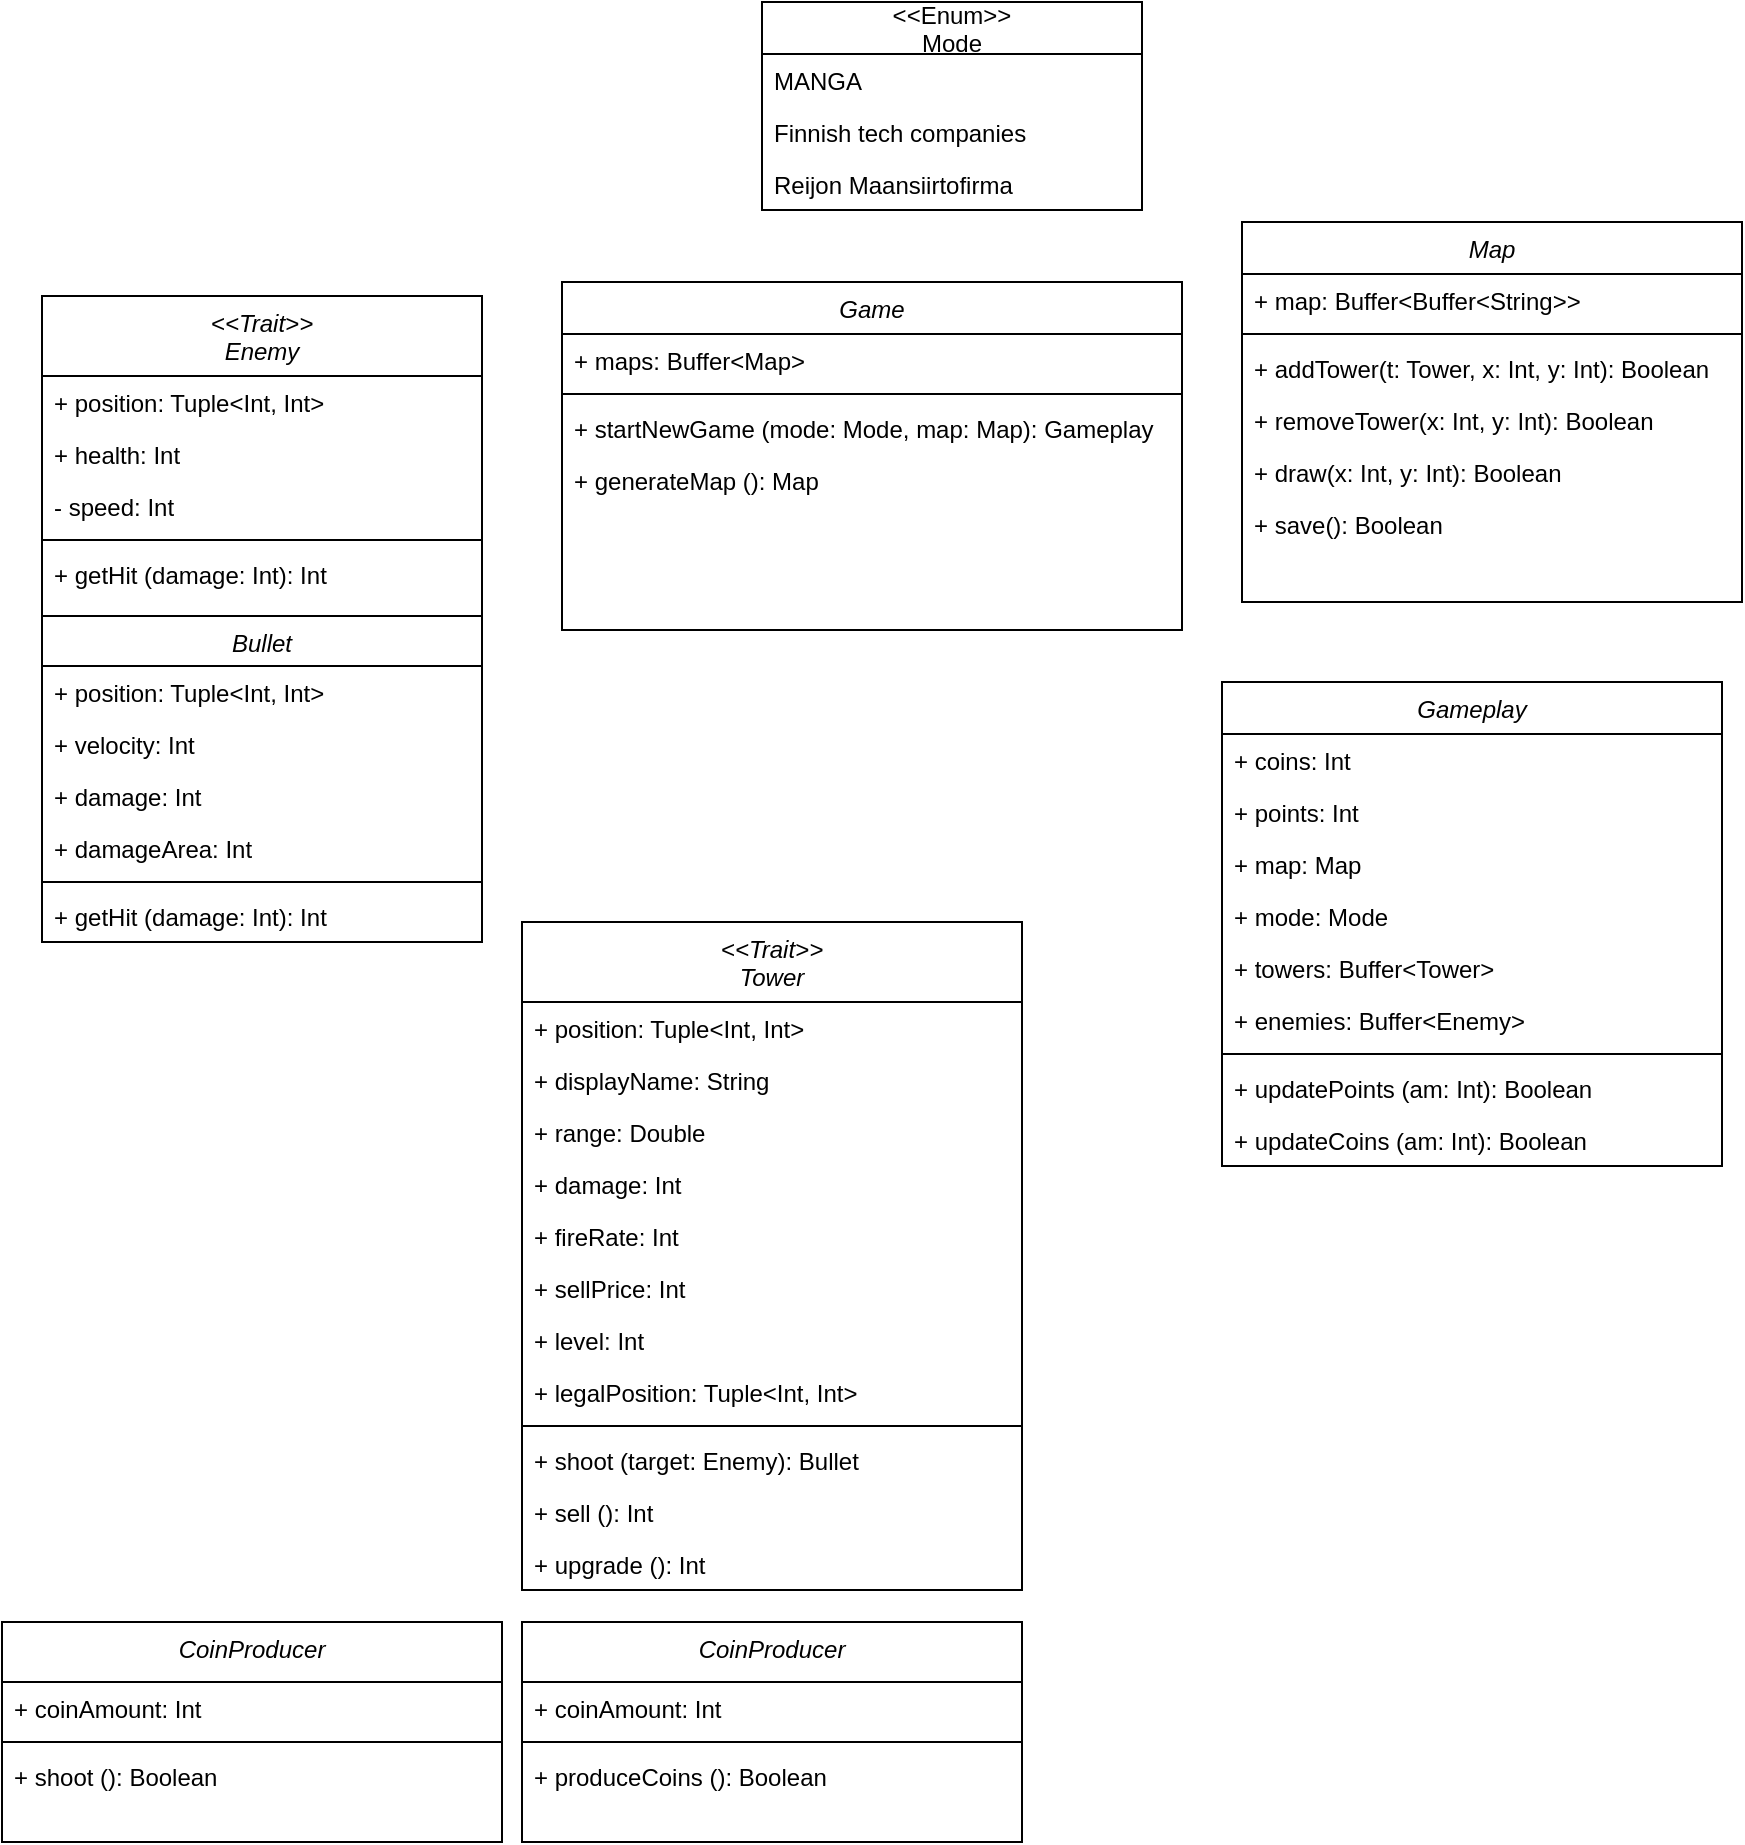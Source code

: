 <mxfile version="20.8.18" type="github">
  <diagram id="C5RBs43oDa-KdzZeNtuy" name="Page-1">
    <mxGraphModel dx="1469" dy="1969" grid="1" gridSize="10" guides="1" tooltips="1" connect="1" arrows="1" fold="1" page="1" pageScale="1" pageWidth="827" pageHeight="1169" math="0" shadow="0">
      <root>
        <mxCell id="WIyWlLk6GJQsqaUBKTNV-0" />
        <mxCell id="WIyWlLk6GJQsqaUBKTNV-1" parent="WIyWlLk6GJQsqaUBKTNV-0" />
        <mxCell id="zkfFHV4jXpPFQw0GAbJ--0" value="Game" style="swimlane;fontStyle=2;align=center;verticalAlign=top;childLayout=stackLayout;horizontal=1;startSize=26;horizontalStack=0;resizeParent=1;resizeLast=0;collapsible=1;marginBottom=0;rounded=0;shadow=0;strokeWidth=1;" parent="WIyWlLk6GJQsqaUBKTNV-1" vertex="1">
          <mxGeometry x="160" y="130" width="310" height="174" as="geometry">
            <mxRectangle x="230" y="140" width="160" height="26" as="alternateBounds" />
          </mxGeometry>
        </mxCell>
        <mxCell id="zkfFHV4jXpPFQw0GAbJ--1" value="+ maps: Buffer&lt;Map&gt;" style="text;align=left;verticalAlign=top;spacingLeft=4;spacingRight=4;overflow=hidden;rotatable=0;points=[[0,0.5],[1,0.5]];portConstraint=eastwest;" parent="zkfFHV4jXpPFQw0GAbJ--0" vertex="1">
          <mxGeometry y="26" width="310" height="26" as="geometry" />
        </mxCell>
        <mxCell id="zkfFHV4jXpPFQw0GAbJ--4" value="" style="line;html=1;strokeWidth=1;align=left;verticalAlign=middle;spacingTop=-1;spacingLeft=3;spacingRight=3;rotatable=0;labelPosition=right;points=[];portConstraint=eastwest;" parent="zkfFHV4jXpPFQw0GAbJ--0" vertex="1">
          <mxGeometry y="52" width="310" height="8" as="geometry" />
        </mxCell>
        <mxCell id="zkfFHV4jXpPFQw0GAbJ--5" value="+ startNewGame (mode: Mode, map: Map): Gameplay" style="text;align=left;verticalAlign=top;spacingLeft=4;spacingRight=4;overflow=hidden;rotatable=0;points=[[0,0.5],[1,0.5]];portConstraint=eastwest;" parent="zkfFHV4jXpPFQw0GAbJ--0" vertex="1">
          <mxGeometry y="60" width="310" height="26" as="geometry" />
        </mxCell>
        <mxCell id="OlATY0SooS2oWQeTTlV3-26" value="+ generateMap (): Map" style="text;align=left;verticalAlign=top;spacingLeft=4;spacingRight=4;overflow=hidden;rotatable=0;points=[[0,0.5],[1,0.5]];portConstraint=eastwest;" vertex="1" parent="zkfFHV4jXpPFQw0GAbJ--0">
          <mxGeometry y="86" width="310" height="26" as="geometry" />
        </mxCell>
        <mxCell id="OlATY0SooS2oWQeTTlV3-0" value="Map" style="swimlane;fontStyle=2;align=center;verticalAlign=top;childLayout=stackLayout;horizontal=1;startSize=26;horizontalStack=0;resizeParent=1;resizeLast=0;collapsible=1;marginBottom=0;rounded=0;shadow=0;strokeWidth=1;" vertex="1" parent="WIyWlLk6GJQsqaUBKTNV-1">
          <mxGeometry x="500" y="100" width="250" height="190" as="geometry">
            <mxRectangle x="230" y="140" width="160" height="26" as="alternateBounds" />
          </mxGeometry>
        </mxCell>
        <mxCell id="OlATY0SooS2oWQeTTlV3-1" value="+ map: Buffer&lt;Buffer&lt;String&gt;&gt;" style="text;align=left;verticalAlign=top;spacingLeft=4;spacingRight=4;overflow=hidden;rotatable=0;points=[[0,0.5],[1,0.5]];portConstraint=eastwest;" vertex="1" parent="OlATY0SooS2oWQeTTlV3-0">
          <mxGeometry y="26" width="250" height="26" as="geometry" />
        </mxCell>
        <mxCell id="OlATY0SooS2oWQeTTlV3-2" value="" style="line;html=1;strokeWidth=1;align=left;verticalAlign=middle;spacingTop=-1;spacingLeft=3;spacingRight=3;rotatable=0;labelPosition=right;points=[];portConstraint=eastwest;" vertex="1" parent="OlATY0SooS2oWQeTTlV3-0">
          <mxGeometry y="52" width="250" height="8" as="geometry" />
        </mxCell>
        <mxCell id="OlATY0SooS2oWQeTTlV3-3" value="+ addTower(t: Tower, x: Int, y: Int): Boolean" style="text;align=left;verticalAlign=top;spacingLeft=4;spacingRight=4;overflow=hidden;rotatable=0;points=[[0,0.5],[1,0.5]];portConstraint=eastwest;" vertex="1" parent="OlATY0SooS2oWQeTTlV3-0">
          <mxGeometry y="60" width="250" height="26" as="geometry" />
        </mxCell>
        <mxCell id="OlATY0SooS2oWQeTTlV3-4" value="+ removeTower(x: Int, y: Int): Boolean" style="text;align=left;verticalAlign=top;spacingLeft=4;spacingRight=4;overflow=hidden;rotatable=0;points=[[0,0.5],[1,0.5]];portConstraint=eastwest;" vertex="1" parent="OlATY0SooS2oWQeTTlV3-0">
          <mxGeometry y="86" width="250" height="26" as="geometry" />
        </mxCell>
        <mxCell id="OlATY0SooS2oWQeTTlV3-10" value="+ draw(x: Int, y: Int): Boolean" style="text;align=left;verticalAlign=top;spacingLeft=4;spacingRight=4;overflow=hidden;rotatable=0;points=[[0,0.5],[1,0.5]];portConstraint=eastwest;" vertex="1" parent="OlATY0SooS2oWQeTTlV3-0">
          <mxGeometry y="112" width="250" height="26" as="geometry" />
        </mxCell>
        <mxCell id="OlATY0SooS2oWQeTTlV3-11" value="+ save(): Boolean" style="text;align=left;verticalAlign=top;spacingLeft=4;spacingRight=4;overflow=hidden;rotatable=0;points=[[0,0.5],[1,0.5]];portConstraint=eastwest;" vertex="1" parent="OlATY0SooS2oWQeTTlV3-0">
          <mxGeometry y="138" width="250" height="26" as="geometry" />
        </mxCell>
        <mxCell id="OlATY0SooS2oWQeTTlV3-5" value="&lt;&lt;Trait&gt;&gt;&#xa;Tower" style="swimlane;fontStyle=2;align=center;verticalAlign=top;childLayout=stackLayout;horizontal=1;startSize=40;horizontalStack=0;resizeParent=1;resizeLast=0;collapsible=1;marginBottom=0;rounded=0;shadow=0;strokeWidth=1;" vertex="1" parent="WIyWlLk6GJQsqaUBKTNV-1">
          <mxGeometry x="140" y="450" width="250" height="334" as="geometry">
            <mxRectangle x="230" y="140" width="160" height="26" as="alternateBounds" />
          </mxGeometry>
        </mxCell>
        <mxCell id="OlATY0SooS2oWQeTTlV3-6" value="+ position: Tuple&lt;Int, Int&gt;" style="text;align=left;verticalAlign=top;spacingLeft=4;spacingRight=4;overflow=hidden;rotatable=0;points=[[0,0.5],[1,0.5]];portConstraint=eastwest;" vertex="1" parent="OlATY0SooS2oWQeTTlV3-5">
          <mxGeometry y="40" width="250" height="26" as="geometry" />
        </mxCell>
        <mxCell id="OlATY0SooS2oWQeTTlV3-57" value="+ displayName: String" style="text;align=left;verticalAlign=top;spacingLeft=4;spacingRight=4;overflow=hidden;rotatable=0;points=[[0,0.5],[1,0.5]];portConstraint=eastwest;" vertex="1" parent="OlATY0SooS2oWQeTTlV3-5">
          <mxGeometry y="66" width="250" height="26" as="geometry" />
        </mxCell>
        <mxCell id="OlATY0SooS2oWQeTTlV3-27" value="+ range: Double" style="text;align=left;verticalAlign=top;spacingLeft=4;spacingRight=4;overflow=hidden;rotatable=0;points=[[0,0.5],[1,0.5]];portConstraint=eastwest;" vertex="1" parent="OlATY0SooS2oWQeTTlV3-5">
          <mxGeometry y="92" width="250" height="26" as="geometry" />
        </mxCell>
        <mxCell id="OlATY0SooS2oWQeTTlV3-28" value="+ damage: Int" style="text;align=left;verticalAlign=top;spacingLeft=4;spacingRight=4;overflow=hidden;rotatable=0;points=[[0,0.5],[1,0.5]];portConstraint=eastwest;" vertex="1" parent="OlATY0SooS2oWQeTTlV3-5">
          <mxGeometry y="118" width="250" height="26" as="geometry" />
        </mxCell>
        <mxCell id="OlATY0SooS2oWQeTTlV3-29" value="+ fireRate: Int" style="text;align=left;verticalAlign=top;spacingLeft=4;spacingRight=4;overflow=hidden;rotatable=0;points=[[0,0.5],[1,0.5]];portConstraint=eastwest;" vertex="1" parent="OlATY0SooS2oWQeTTlV3-5">
          <mxGeometry y="144" width="250" height="26" as="geometry" />
        </mxCell>
        <mxCell id="OlATY0SooS2oWQeTTlV3-31" value="+ sellPrice: Int" style="text;align=left;verticalAlign=top;spacingLeft=4;spacingRight=4;overflow=hidden;rotatable=0;points=[[0,0.5],[1,0.5]];portConstraint=eastwest;" vertex="1" parent="OlATY0SooS2oWQeTTlV3-5">
          <mxGeometry y="170" width="250" height="26" as="geometry" />
        </mxCell>
        <mxCell id="OlATY0SooS2oWQeTTlV3-32" value="+ level: Int" style="text;align=left;verticalAlign=top;spacingLeft=4;spacingRight=4;overflow=hidden;rotatable=0;points=[[0,0.5],[1,0.5]];portConstraint=eastwest;" vertex="1" parent="OlATY0SooS2oWQeTTlV3-5">
          <mxGeometry y="196" width="250" height="26" as="geometry" />
        </mxCell>
        <mxCell id="OlATY0SooS2oWQeTTlV3-79" value="+ legalPosition: Tuple&lt;Int, Int&gt;" style="text;align=left;verticalAlign=top;spacingLeft=4;spacingRight=4;overflow=hidden;rotatable=0;points=[[0,0.5],[1,0.5]];portConstraint=eastwest;" vertex="1" parent="OlATY0SooS2oWQeTTlV3-5">
          <mxGeometry y="222" width="250" height="26" as="geometry" />
        </mxCell>
        <mxCell id="OlATY0SooS2oWQeTTlV3-7" value="" style="line;html=1;strokeWidth=1;align=left;verticalAlign=middle;spacingTop=-1;spacingLeft=3;spacingRight=3;rotatable=0;labelPosition=right;points=[];portConstraint=eastwest;" vertex="1" parent="OlATY0SooS2oWQeTTlV3-5">
          <mxGeometry y="248" width="250" height="8" as="geometry" />
        </mxCell>
        <mxCell id="OlATY0SooS2oWQeTTlV3-34" value="+ shoot (target: Enemy): Bullet" style="text;align=left;verticalAlign=top;spacingLeft=4;spacingRight=4;overflow=hidden;rotatable=0;points=[[0,0.5],[1,0.5]];portConstraint=eastwest;" vertex="1" parent="OlATY0SooS2oWQeTTlV3-5">
          <mxGeometry y="256" width="250" height="26" as="geometry" />
        </mxCell>
        <mxCell id="OlATY0SooS2oWQeTTlV3-33" value="+ sell (): Int" style="text;align=left;verticalAlign=top;spacingLeft=4;spacingRight=4;overflow=hidden;rotatable=0;points=[[0,0.5],[1,0.5]];portConstraint=eastwest;" vertex="1" parent="OlATY0SooS2oWQeTTlV3-5">
          <mxGeometry y="282" width="250" height="26" as="geometry" />
        </mxCell>
        <mxCell id="OlATY0SooS2oWQeTTlV3-35" value="+ upgrade (): Int" style="text;align=left;verticalAlign=top;spacingLeft=4;spacingRight=4;overflow=hidden;rotatable=0;points=[[0,0.5],[1,0.5]];portConstraint=eastwest;" vertex="1" parent="OlATY0SooS2oWQeTTlV3-5">
          <mxGeometry y="308" width="250" height="26" as="geometry" />
        </mxCell>
        <mxCell id="OlATY0SooS2oWQeTTlV3-12" value="Gameplay" style="swimlane;fontStyle=2;align=center;verticalAlign=top;childLayout=stackLayout;horizontal=1;startSize=26;horizontalStack=0;resizeParent=1;resizeLast=0;collapsible=1;marginBottom=0;rounded=0;shadow=0;strokeWidth=1;" vertex="1" parent="WIyWlLk6GJQsqaUBKTNV-1">
          <mxGeometry x="490" y="330" width="250" height="242" as="geometry">
            <mxRectangle x="230" y="140" width="160" height="26" as="alternateBounds" />
          </mxGeometry>
        </mxCell>
        <mxCell id="OlATY0SooS2oWQeTTlV3-13" value="+ coins: Int" style="text;align=left;verticalAlign=top;spacingLeft=4;spacingRight=4;overflow=hidden;rotatable=0;points=[[0,0.5],[1,0.5]];portConstraint=eastwest;" vertex="1" parent="OlATY0SooS2oWQeTTlV3-12">
          <mxGeometry y="26" width="250" height="26" as="geometry" />
        </mxCell>
        <mxCell id="OlATY0SooS2oWQeTTlV3-16" value="+ points: Int" style="text;align=left;verticalAlign=top;spacingLeft=4;spacingRight=4;overflow=hidden;rotatable=0;points=[[0,0.5],[1,0.5]];portConstraint=eastwest;" vertex="1" parent="OlATY0SooS2oWQeTTlV3-12">
          <mxGeometry y="52" width="250" height="26" as="geometry" />
        </mxCell>
        <mxCell id="OlATY0SooS2oWQeTTlV3-17" value="+ map: Map" style="text;align=left;verticalAlign=top;spacingLeft=4;spacingRight=4;overflow=hidden;rotatable=0;points=[[0,0.5],[1,0.5]];portConstraint=eastwest;" vertex="1" parent="OlATY0SooS2oWQeTTlV3-12">
          <mxGeometry y="78" width="250" height="26" as="geometry" />
        </mxCell>
        <mxCell id="OlATY0SooS2oWQeTTlV3-24" value="+ mode: Mode" style="text;align=left;verticalAlign=top;spacingLeft=4;spacingRight=4;overflow=hidden;rotatable=0;points=[[0,0.5],[1,0.5]];portConstraint=eastwest;" vertex="1" parent="OlATY0SooS2oWQeTTlV3-12">
          <mxGeometry y="104" width="250" height="26" as="geometry" />
        </mxCell>
        <mxCell id="OlATY0SooS2oWQeTTlV3-36" value="+ towers: Buffer&lt;Tower&gt;" style="text;align=left;verticalAlign=top;spacingLeft=4;spacingRight=4;overflow=hidden;rotatable=0;points=[[0,0.5],[1,0.5]];portConstraint=eastwest;" vertex="1" parent="OlATY0SooS2oWQeTTlV3-12">
          <mxGeometry y="130" width="250" height="26" as="geometry" />
        </mxCell>
        <mxCell id="OlATY0SooS2oWQeTTlV3-37" value="+ enemies: Buffer&lt;Enemy&gt;" style="text;align=left;verticalAlign=top;spacingLeft=4;spacingRight=4;overflow=hidden;rotatable=0;points=[[0,0.5],[1,0.5]];portConstraint=eastwest;" vertex="1" parent="OlATY0SooS2oWQeTTlV3-12">
          <mxGeometry y="156" width="250" height="26" as="geometry" />
        </mxCell>
        <mxCell id="OlATY0SooS2oWQeTTlV3-14" value="" style="line;html=1;strokeWidth=1;align=left;verticalAlign=middle;spacingTop=-1;spacingLeft=3;spacingRight=3;rotatable=0;labelPosition=right;points=[];portConstraint=eastwest;" vertex="1" parent="OlATY0SooS2oWQeTTlV3-12">
          <mxGeometry y="182" width="250" height="8" as="geometry" />
        </mxCell>
        <mxCell id="OlATY0SooS2oWQeTTlV3-18" value="+ updatePoints (am: Int): Boolean" style="text;align=left;verticalAlign=top;spacingLeft=4;spacingRight=4;overflow=hidden;rotatable=0;points=[[0,0.5],[1,0.5]];portConstraint=eastwest;" vertex="1" parent="OlATY0SooS2oWQeTTlV3-12">
          <mxGeometry y="190" width="250" height="26" as="geometry" />
        </mxCell>
        <mxCell id="OlATY0SooS2oWQeTTlV3-15" value="+ updateCoins (am: Int): Boolean" style="text;align=left;verticalAlign=top;spacingLeft=4;spacingRight=4;overflow=hidden;rotatable=0;points=[[0,0.5],[1,0.5]];portConstraint=eastwest;" vertex="1" parent="OlATY0SooS2oWQeTTlV3-12">
          <mxGeometry y="216" width="250" height="26" as="geometry" />
        </mxCell>
        <mxCell id="OlATY0SooS2oWQeTTlV3-20" value="&lt;&lt;Enum&gt;&gt;&#xa;Mode" style="swimlane;fontStyle=0;childLayout=stackLayout;horizontal=1;startSize=26;fillColor=none;horizontalStack=0;resizeParent=1;resizeParentMax=0;resizeLast=0;collapsible=1;marginBottom=0;" vertex="1" parent="WIyWlLk6GJQsqaUBKTNV-1">
          <mxGeometry x="260" y="-10" width="190" height="104" as="geometry" />
        </mxCell>
        <mxCell id="OlATY0SooS2oWQeTTlV3-21" value="MANGA" style="text;strokeColor=none;fillColor=none;align=left;verticalAlign=top;spacingLeft=4;spacingRight=4;overflow=hidden;rotatable=0;points=[[0,0.5],[1,0.5]];portConstraint=eastwest;" vertex="1" parent="OlATY0SooS2oWQeTTlV3-20">
          <mxGeometry y="26" width="190" height="26" as="geometry" />
        </mxCell>
        <mxCell id="OlATY0SooS2oWQeTTlV3-22" value="Finnish tech companies" style="text;strokeColor=none;fillColor=none;align=left;verticalAlign=top;spacingLeft=4;spacingRight=4;overflow=hidden;rotatable=0;points=[[0,0.5],[1,0.5]];portConstraint=eastwest;" vertex="1" parent="OlATY0SooS2oWQeTTlV3-20">
          <mxGeometry y="52" width="190" height="26" as="geometry" />
        </mxCell>
        <mxCell id="OlATY0SooS2oWQeTTlV3-23" value="Reijon Maansiirtofirma" style="text;strokeColor=none;fillColor=none;align=left;verticalAlign=top;spacingLeft=4;spacingRight=4;overflow=hidden;rotatable=0;points=[[0,0.5],[1,0.5]];portConstraint=eastwest;" vertex="1" parent="OlATY0SooS2oWQeTTlV3-20">
          <mxGeometry y="78" width="190" height="26" as="geometry" />
        </mxCell>
        <mxCell id="OlATY0SooS2oWQeTTlV3-38" value="&lt;&lt;Trait&gt;&gt;&#xa;Enemy" style="swimlane;fontStyle=2;align=center;verticalAlign=top;childLayout=stackLayout;horizontal=1;startSize=40;horizontalStack=0;resizeParent=1;resizeLast=0;collapsible=1;marginBottom=0;rounded=0;shadow=0;strokeWidth=1;" vertex="1" parent="WIyWlLk6GJQsqaUBKTNV-1">
          <mxGeometry x="-100" y="137" width="220" height="160" as="geometry">
            <mxRectangle x="230" y="140" width="160" height="26" as="alternateBounds" />
          </mxGeometry>
        </mxCell>
        <mxCell id="OlATY0SooS2oWQeTTlV3-39" value="+ position: Tuple&lt;Int, Int&gt;" style="text;align=left;verticalAlign=top;spacingLeft=4;spacingRight=4;overflow=hidden;rotatable=0;points=[[0,0.5],[1,0.5]];portConstraint=eastwest;" vertex="1" parent="OlATY0SooS2oWQeTTlV3-38">
          <mxGeometry y="40" width="220" height="26" as="geometry" />
        </mxCell>
        <mxCell id="OlATY0SooS2oWQeTTlV3-41" value="+ health: Int" style="text;align=left;verticalAlign=top;spacingLeft=4;spacingRight=4;overflow=hidden;rotatable=0;points=[[0,0.5],[1,0.5]];portConstraint=eastwest;" vertex="1" parent="OlATY0SooS2oWQeTTlV3-38">
          <mxGeometry y="66" width="220" height="26" as="geometry" />
        </mxCell>
        <mxCell id="OlATY0SooS2oWQeTTlV3-42" value="- speed: Int" style="text;align=left;verticalAlign=top;spacingLeft=4;spacingRight=4;overflow=hidden;rotatable=0;points=[[0,0.5],[1,0.5]];portConstraint=eastwest;" vertex="1" parent="OlATY0SooS2oWQeTTlV3-38">
          <mxGeometry y="92" width="220" height="26" as="geometry" />
        </mxCell>
        <mxCell id="OlATY0SooS2oWQeTTlV3-45" value="" style="line;html=1;strokeWidth=1;align=left;verticalAlign=middle;spacingTop=-1;spacingLeft=3;spacingRight=3;rotatable=0;labelPosition=right;points=[];portConstraint=eastwest;" vertex="1" parent="OlATY0SooS2oWQeTTlV3-38">
          <mxGeometry y="118" width="220" height="8" as="geometry" />
        </mxCell>
        <mxCell id="OlATY0SooS2oWQeTTlV3-46" value="+ getHit (damage: Int): Int" style="text;align=left;verticalAlign=top;spacingLeft=4;spacingRight=4;overflow=hidden;rotatable=0;points=[[0,0.5],[1,0.5]];portConstraint=eastwest;" vertex="1" parent="OlATY0SooS2oWQeTTlV3-38">
          <mxGeometry y="126" width="220" height="26" as="geometry" />
        </mxCell>
        <mxCell id="OlATY0SooS2oWQeTTlV3-58" value="Bullet" style="swimlane;fontStyle=2;align=center;verticalAlign=top;childLayout=stackLayout;horizontal=1;startSize=25;horizontalStack=0;resizeParent=1;resizeLast=0;collapsible=1;marginBottom=0;rounded=0;shadow=0;strokeWidth=1;" vertex="1" parent="WIyWlLk6GJQsqaUBKTNV-1">
          <mxGeometry x="-100" y="297" width="220" height="163" as="geometry">
            <mxRectangle x="230" y="140" width="160" height="26" as="alternateBounds" />
          </mxGeometry>
        </mxCell>
        <mxCell id="OlATY0SooS2oWQeTTlV3-59" value="+ position: Tuple&lt;Int, Int&gt;" style="text;align=left;verticalAlign=top;spacingLeft=4;spacingRight=4;overflow=hidden;rotatable=0;points=[[0,0.5],[1,0.5]];portConstraint=eastwest;" vertex="1" parent="OlATY0SooS2oWQeTTlV3-58">
          <mxGeometry y="25" width="220" height="26" as="geometry" />
        </mxCell>
        <mxCell id="OlATY0SooS2oWQeTTlV3-60" value="+ velocity: Int" style="text;align=left;verticalAlign=top;spacingLeft=4;spacingRight=4;overflow=hidden;rotatable=0;points=[[0,0.5],[1,0.5]];portConstraint=eastwest;" vertex="1" parent="OlATY0SooS2oWQeTTlV3-58">
          <mxGeometry y="51" width="220" height="26" as="geometry" />
        </mxCell>
        <mxCell id="OlATY0SooS2oWQeTTlV3-61" value="+ damage: Int" style="text;align=left;verticalAlign=top;spacingLeft=4;spacingRight=4;overflow=hidden;rotatable=0;points=[[0,0.5],[1,0.5]];portConstraint=eastwest;" vertex="1" parent="OlATY0SooS2oWQeTTlV3-58">
          <mxGeometry y="77" width="220" height="26" as="geometry" />
        </mxCell>
        <mxCell id="OlATY0SooS2oWQeTTlV3-64" value="+ damageArea: Int" style="text;align=left;verticalAlign=top;spacingLeft=4;spacingRight=4;overflow=hidden;rotatable=0;points=[[0,0.5],[1,0.5]];portConstraint=eastwest;" vertex="1" parent="OlATY0SooS2oWQeTTlV3-58">
          <mxGeometry y="103" width="220" height="26" as="geometry" />
        </mxCell>
        <mxCell id="OlATY0SooS2oWQeTTlV3-62" value="" style="line;html=1;strokeWidth=1;align=left;verticalAlign=middle;spacingTop=-1;spacingLeft=3;spacingRight=3;rotatable=0;labelPosition=right;points=[];portConstraint=eastwest;" vertex="1" parent="OlATY0SooS2oWQeTTlV3-58">
          <mxGeometry y="129" width="220" height="8" as="geometry" />
        </mxCell>
        <mxCell id="OlATY0SooS2oWQeTTlV3-63" value="+ getHit (damage: Int): Int" style="text;align=left;verticalAlign=top;spacingLeft=4;spacingRight=4;overflow=hidden;rotatable=0;points=[[0,0.5],[1,0.5]];portConstraint=eastwest;" vertex="1" parent="OlATY0SooS2oWQeTTlV3-58">
          <mxGeometry y="137" width="220" height="26" as="geometry" />
        </mxCell>
        <mxCell id="OlATY0SooS2oWQeTTlV3-65" value="CoinProducer" style="swimlane;fontStyle=2;align=center;verticalAlign=top;childLayout=stackLayout;horizontal=1;startSize=30;horizontalStack=0;resizeParent=1;resizeLast=0;collapsible=1;marginBottom=0;rounded=0;shadow=0;strokeWidth=1;" vertex="1" parent="WIyWlLk6GJQsqaUBKTNV-1">
          <mxGeometry x="-120" y="800" width="250" height="110" as="geometry">
            <mxRectangle x="230" y="140" width="160" height="26" as="alternateBounds" />
          </mxGeometry>
        </mxCell>
        <mxCell id="OlATY0SooS2oWQeTTlV3-77" value="+ coinAmount: Int" style="text;align=left;verticalAlign=top;spacingLeft=4;spacingRight=4;overflow=hidden;rotatable=0;points=[[0,0.5],[1,0.5]];portConstraint=eastwest;" vertex="1" parent="OlATY0SooS2oWQeTTlV3-65">
          <mxGeometry y="30" width="250" height="26" as="geometry" />
        </mxCell>
        <mxCell id="OlATY0SooS2oWQeTTlV3-73" value="" style="line;html=1;strokeWidth=1;align=left;verticalAlign=middle;spacingTop=-1;spacingLeft=3;spacingRight=3;rotatable=0;labelPosition=right;points=[];portConstraint=eastwest;" vertex="1" parent="OlATY0SooS2oWQeTTlV3-65">
          <mxGeometry y="56" width="250" height="8" as="geometry" />
        </mxCell>
        <mxCell id="OlATY0SooS2oWQeTTlV3-78" value="+ shoot (): Boolean" style="text;align=left;verticalAlign=top;spacingLeft=4;spacingRight=4;overflow=hidden;rotatable=0;points=[[0,0.5],[1,0.5]];portConstraint=eastwest;" vertex="1" parent="OlATY0SooS2oWQeTTlV3-65">
          <mxGeometry y="64" width="250" height="26" as="geometry" />
        </mxCell>
        <mxCell id="OlATY0SooS2oWQeTTlV3-80" value="CoinProducer" style="swimlane;fontStyle=2;align=center;verticalAlign=top;childLayout=stackLayout;horizontal=1;startSize=30;horizontalStack=0;resizeParent=1;resizeLast=0;collapsible=1;marginBottom=0;rounded=0;shadow=0;strokeWidth=1;" vertex="1" parent="WIyWlLk6GJQsqaUBKTNV-1">
          <mxGeometry x="140" y="800" width="250" height="110" as="geometry">
            <mxRectangle x="230" y="140" width="160" height="26" as="alternateBounds" />
          </mxGeometry>
        </mxCell>
        <mxCell id="OlATY0SooS2oWQeTTlV3-81" value="+ coinAmount: Int" style="text;align=left;verticalAlign=top;spacingLeft=4;spacingRight=4;overflow=hidden;rotatable=0;points=[[0,0.5],[1,0.5]];portConstraint=eastwest;" vertex="1" parent="OlATY0SooS2oWQeTTlV3-80">
          <mxGeometry y="30" width="250" height="26" as="geometry" />
        </mxCell>
        <mxCell id="OlATY0SooS2oWQeTTlV3-82" value="" style="line;html=1;strokeWidth=1;align=left;verticalAlign=middle;spacingTop=-1;spacingLeft=3;spacingRight=3;rotatable=0;labelPosition=right;points=[];portConstraint=eastwest;" vertex="1" parent="OlATY0SooS2oWQeTTlV3-80">
          <mxGeometry y="56" width="250" height="8" as="geometry" />
        </mxCell>
        <mxCell id="OlATY0SooS2oWQeTTlV3-83" value="+ produceCoins (): Boolean" style="text;align=left;verticalAlign=top;spacingLeft=4;spacingRight=4;overflow=hidden;rotatable=0;points=[[0,0.5],[1,0.5]];portConstraint=eastwest;" vertex="1" parent="OlATY0SooS2oWQeTTlV3-80">
          <mxGeometry y="64" width="250" height="26" as="geometry" />
        </mxCell>
      </root>
    </mxGraphModel>
  </diagram>
</mxfile>
